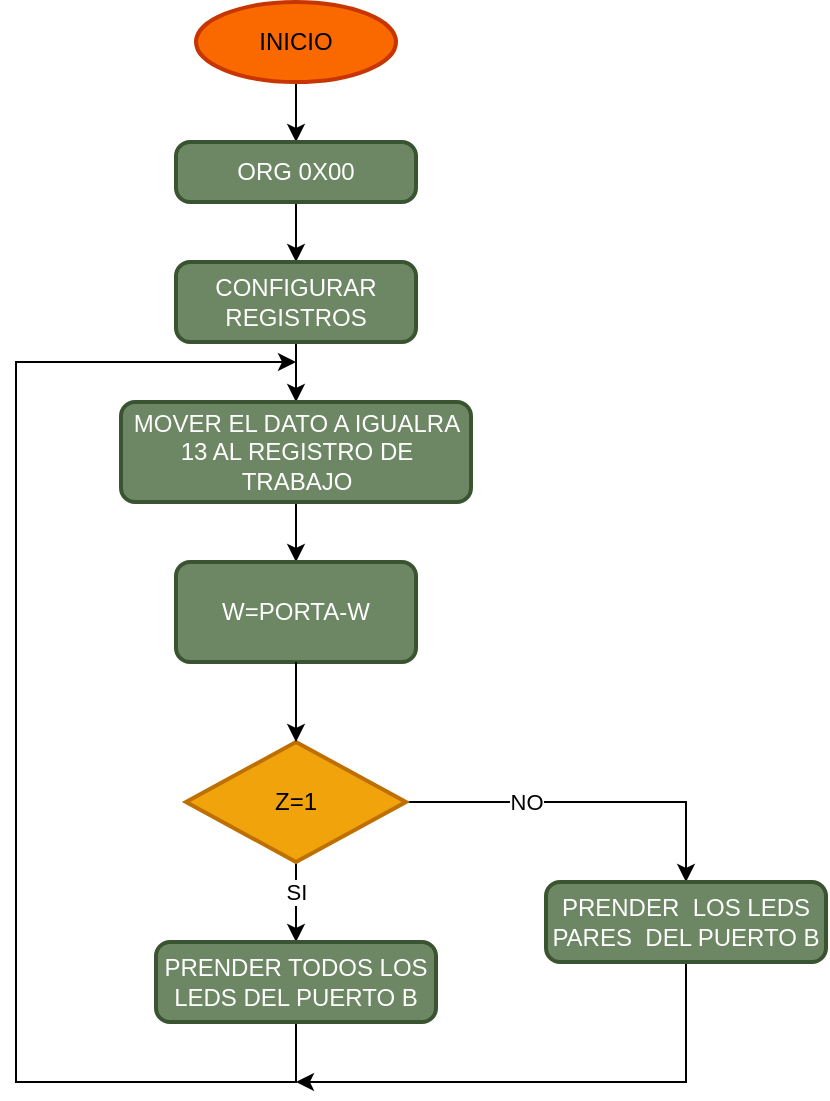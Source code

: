 <mxfile version="24.7.5">
  <diagram name="Página-1" id="NqTCCo_IKjE3Xrh4ENiv">
    <mxGraphModel dx="880" dy="532" grid="1" gridSize="10" guides="1" tooltips="1" connect="1" arrows="1" fold="1" page="1" pageScale="1" pageWidth="850" pageHeight="1100" math="0" shadow="0">
      <root>
        <mxCell id="0" />
        <mxCell id="1" parent="0" />
        <mxCell id="D58ScgS2qJ9IQyCYa71D-9" style="edgeStyle=orthogonalEdgeStyle;rounded=0;orthogonalLoop=1;jettySize=auto;html=1;exitX=0.5;exitY=1;exitDx=0;exitDy=0;exitPerimeter=0;entryX=0.5;entryY=0;entryDx=0;entryDy=0;" edge="1" parent="1" source="D58ScgS2qJ9IQyCYa71D-1" target="D58ScgS2qJ9IQyCYa71D-2">
          <mxGeometry relative="1" as="geometry" />
        </mxCell>
        <mxCell id="D58ScgS2qJ9IQyCYa71D-1" value="INICIO" style="strokeWidth=2;html=1;shape=mxgraph.flowchart.start_1;whiteSpace=wrap;fillColor=#fa6800;fontColor=#000000;strokeColor=#C73500;" vertex="1" parent="1">
          <mxGeometry x="250" y="60" width="100" height="40" as="geometry" />
        </mxCell>
        <mxCell id="D58ScgS2qJ9IQyCYa71D-10" style="edgeStyle=orthogonalEdgeStyle;rounded=0;orthogonalLoop=1;jettySize=auto;html=1;exitX=0.5;exitY=1;exitDx=0;exitDy=0;entryX=0.5;entryY=0;entryDx=0;entryDy=0;" edge="1" parent="1" source="D58ScgS2qJ9IQyCYa71D-2" target="D58ScgS2qJ9IQyCYa71D-3">
          <mxGeometry relative="1" as="geometry" />
        </mxCell>
        <mxCell id="D58ScgS2qJ9IQyCYa71D-2" value="ORG 0X00" style="rounded=1;whiteSpace=wrap;html=1;absoluteArcSize=1;arcSize=14;strokeWidth=2;fillColor=#6d8764;strokeColor=#3A5431;fontColor=#ffffff;" vertex="1" parent="1">
          <mxGeometry x="240" y="130" width="120" height="30" as="geometry" />
        </mxCell>
        <mxCell id="D58ScgS2qJ9IQyCYa71D-12" style="edgeStyle=orthogonalEdgeStyle;rounded=0;orthogonalLoop=1;jettySize=auto;html=1;exitX=0.5;exitY=1;exitDx=0;exitDy=0;entryX=0.5;entryY=0;entryDx=0;entryDy=0;" edge="1" parent="1" source="D58ScgS2qJ9IQyCYa71D-3" target="D58ScgS2qJ9IQyCYa71D-4">
          <mxGeometry relative="1" as="geometry" />
        </mxCell>
        <mxCell id="D58ScgS2qJ9IQyCYa71D-3" value="CONFIGURAR REGISTROS" style="rounded=1;whiteSpace=wrap;html=1;absoluteArcSize=1;arcSize=14;strokeWidth=2;fillColor=#6d8764;fontColor=#ffffff;strokeColor=#3A5431;" vertex="1" parent="1">
          <mxGeometry x="240" y="190" width="120" height="40" as="geometry" />
        </mxCell>
        <mxCell id="D58ScgS2qJ9IQyCYa71D-13" style="edgeStyle=orthogonalEdgeStyle;rounded=0;orthogonalLoop=1;jettySize=auto;html=1;exitX=0.5;exitY=1;exitDx=0;exitDy=0;entryX=0.5;entryY=0;entryDx=0;entryDy=0;" edge="1" parent="1" source="D58ScgS2qJ9IQyCYa71D-4" target="D58ScgS2qJ9IQyCYa71D-5">
          <mxGeometry relative="1" as="geometry" />
        </mxCell>
        <mxCell id="D58ScgS2qJ9IQyCYa71D-4" value="MOVER EL DATO A IGUALRA 13 AL REGISTRO DE TRABAJO" style="rounded=1;whiteSpace=wrap;html=1;absoluteArcSize=1;arcSize=14;strokeWidth=2;fillColor=#6d8764;fontColor=#ffffff;strokeColor=#3A5431;" vertex="1" parent="1">
          <mxGeometry x="212.5" y="260" width="175" height="50" as="geometry" />
        </mxCell>
        <mxCell id="D58ScgS2qJ9IQyCYa71D-5" value="W=PORTA-W" style="rounded=1;whiteSpace=wrap;html=1;absoluteArcSize=1;arcSize=14;strokeWidth=2;fillColor=#6d8764;fontColor=#ffffff;strokeColor=#3A5431;" vertex="1" parent="1">
          <mxGeometry x="240" y="340" width="120" height="50" as="geometry" />
        </mxCell>
        <mxCell id="D58ScgS2qJ9IQyCYa71D-15" style="edgeStyle=orthogonalEdgeStyle;rounded=0;orthogonalLoop=1;jettySize=auto;html=1;exitX=0.5;exitY=1;exitDx=0;exitDy=0;exitPerimeter=0;entryX=0.5;entryY=0;entryDx=0;entryDy=0;" edge="1" parent="1" source="D58ScgS2qJ9IQyCYa71D-6" target="D58ScgS2qJ9IQyCYa71D-7">
          <mxGeometry relative="1" as="geometry" />
        </mxCell>
        <mxCell id="D58ScgS2qJ9IQyCYa71D-17" value="SI" style="edgeLabel;html=1;align=center;verticalAlign=middle;resizable=0;points=[];" vertex="1" connectable="0" parent="D58ScgS2qJ9IQyCYa71D-15">
          <mxGeometry x="-0.25" relative="1" as="geometry">
            <mxPoint as="offset" />
          </mxGeometry>
        </mxCell>
        <mxCell id="D58ScgS2qJ9IQyCYa71D-16" style="edgeStyle=orthogonalEdgeStyle;rounded=0;orthogonalLoop=1;jettySize=auto;html=1;exitX=1;exitY=0.5;exitDx=0;exitDy=0;exitPerimeter=0;entryX=0.5;entryY=0;entryDx=0;entryDy=0;" edge="1" parent="1" source="D58ScgS2qJ9IQyCYa71D-6" target="D58ScgS2qJ9IQyCYa71D-8">
          <mxGeometry relative="1" as="geometry" />
        </mxCell>
        <mxCell id="D58ScgS2qJ9IQyCYa71D-18" value="NO" style="edgeLabel;html=1;align=center;verticalAlign=middle;resizable=0;points=[];" vertex="1" connectable="0" parent="D58ScgS2qJ9IQyCYa71D-16">
          <mxGeometry x="-0.333" relative="1" as="geometry">
            <mxPoint as="offset" />
          </mxGeometry>
        </mxCell>
        <mxCell id="D58ScgS2qJ9IQyCYa71D-6" value="Z=1" style="strokeWidth=2;html=1;shape=mxgraph.flowchart.decision;whiteSpace=wrap;fillColor=#f0a30a;fontColor=#000000;strokeColor=#BD7000;" vertex="1" parent="1">
          <mxGeometry x="245" y="430" width="110" height="60" as="geometry" />
        </mxCell>
        <mxCell id="D58ScgS2qJ9IQyCYa71D-19" style="edgeStyle=orthogonalEdgeStyle;rounded=0;orthogonalLoop=1;jettySize=auto;html=1;exitX=0.5;exitY=1;exitDx=0;exitDy=0;" edge="1" parent="1" source="D58ScgS2qJ9IQyCYa71D-7">
          <mxGeometry relative="1" as="geometry">
            <mxPoint x="300" y="240" as="targetPoint" />
            <Array as="points">
              <mxPoint x="300" y="600" />
              <mxPoint x="160" y="600" />
              <mxPoint x="160" y="240" />
            </Array>
          </mxGeometry>
        </mxCell>
        <mxCell id="D58ScgS2qJ9IQyCYa71D-7" value="PRENDER TODOS LOS LEDS DEL PUERTO B" style="rounded=1;whiteSpace=wrap;html=1;absoluteArcSize=1;arcSize=14;strokeWidth=2;fillColor=#6d8764;fontColor=#ffffff;strokeColor=#3A5431;" vertex="1" parent="1">
          <mxGeometry x="230" y="530" width="140" height="40" as="geometry" />
        </mxCell>
        <mxCell id="D58ScgS2qJ9IQyCYa71D-20" style="edgeStyle=orthogonalEdgeStyle;rounded=0;orthogonalLoop=1;jettySize=auto;html=1;exitX=0.5;exitY=1;exitDx=0;exitDy=0;" edge="1" parent="1" source="D58ScgS2qJ9IQyCYa71D-8">
          <mxGeometry relative="1" as="geometry">
            <mxPoint x="300" y="600" as="targetPoint" />
            <Array as="points">
              <mxPoint x="495" y="600" />
            </Array>
          </mxGeometry>
        </mxCell>
        <mxCell id="D58ScgS2qJ9IQyCYa71D-8" value="PRENDER&amp;nbsp; LOS LEDS PARES&amp;nbsp; DEL PUERTO B" style="rounded=1;whiteSpace=wrap;html=1;absoluteArcSize=1;arcSize=14;strokeWidth=2;fillColor=#6d8764;fontColor=#ffffff;strokeColor=#3A5431;" vertex="1" parent="1">
          <mxGeometry x="425" y="500" width="140" height="40" as="geometry" />
        </mxCell>
        <mxCell id="D58ScgS2qJ9IQyCYa71D-14" style="edgeStyle=orthogonalEdgeStyle;rounded=0;orthogonalLoop=1;jettySize=auto;html=1;exitX=0.5;exitY=1;exitDx=0;exitDy=0;entryX=0.5;entryY=0;entryDx=0;entryDy=0;entryPerimeter=0;" edge="1" parent="1" source="D58ScgS2qJ9IQyCYa71D-5" target="D58ScgS2qJ9IQyCYa71D-6">
          <mxGeometry relative="1" as="geometry" />
        </mxCell>
      </root>
    </mxGraphModel>
  </diagram>
</mxfile>
